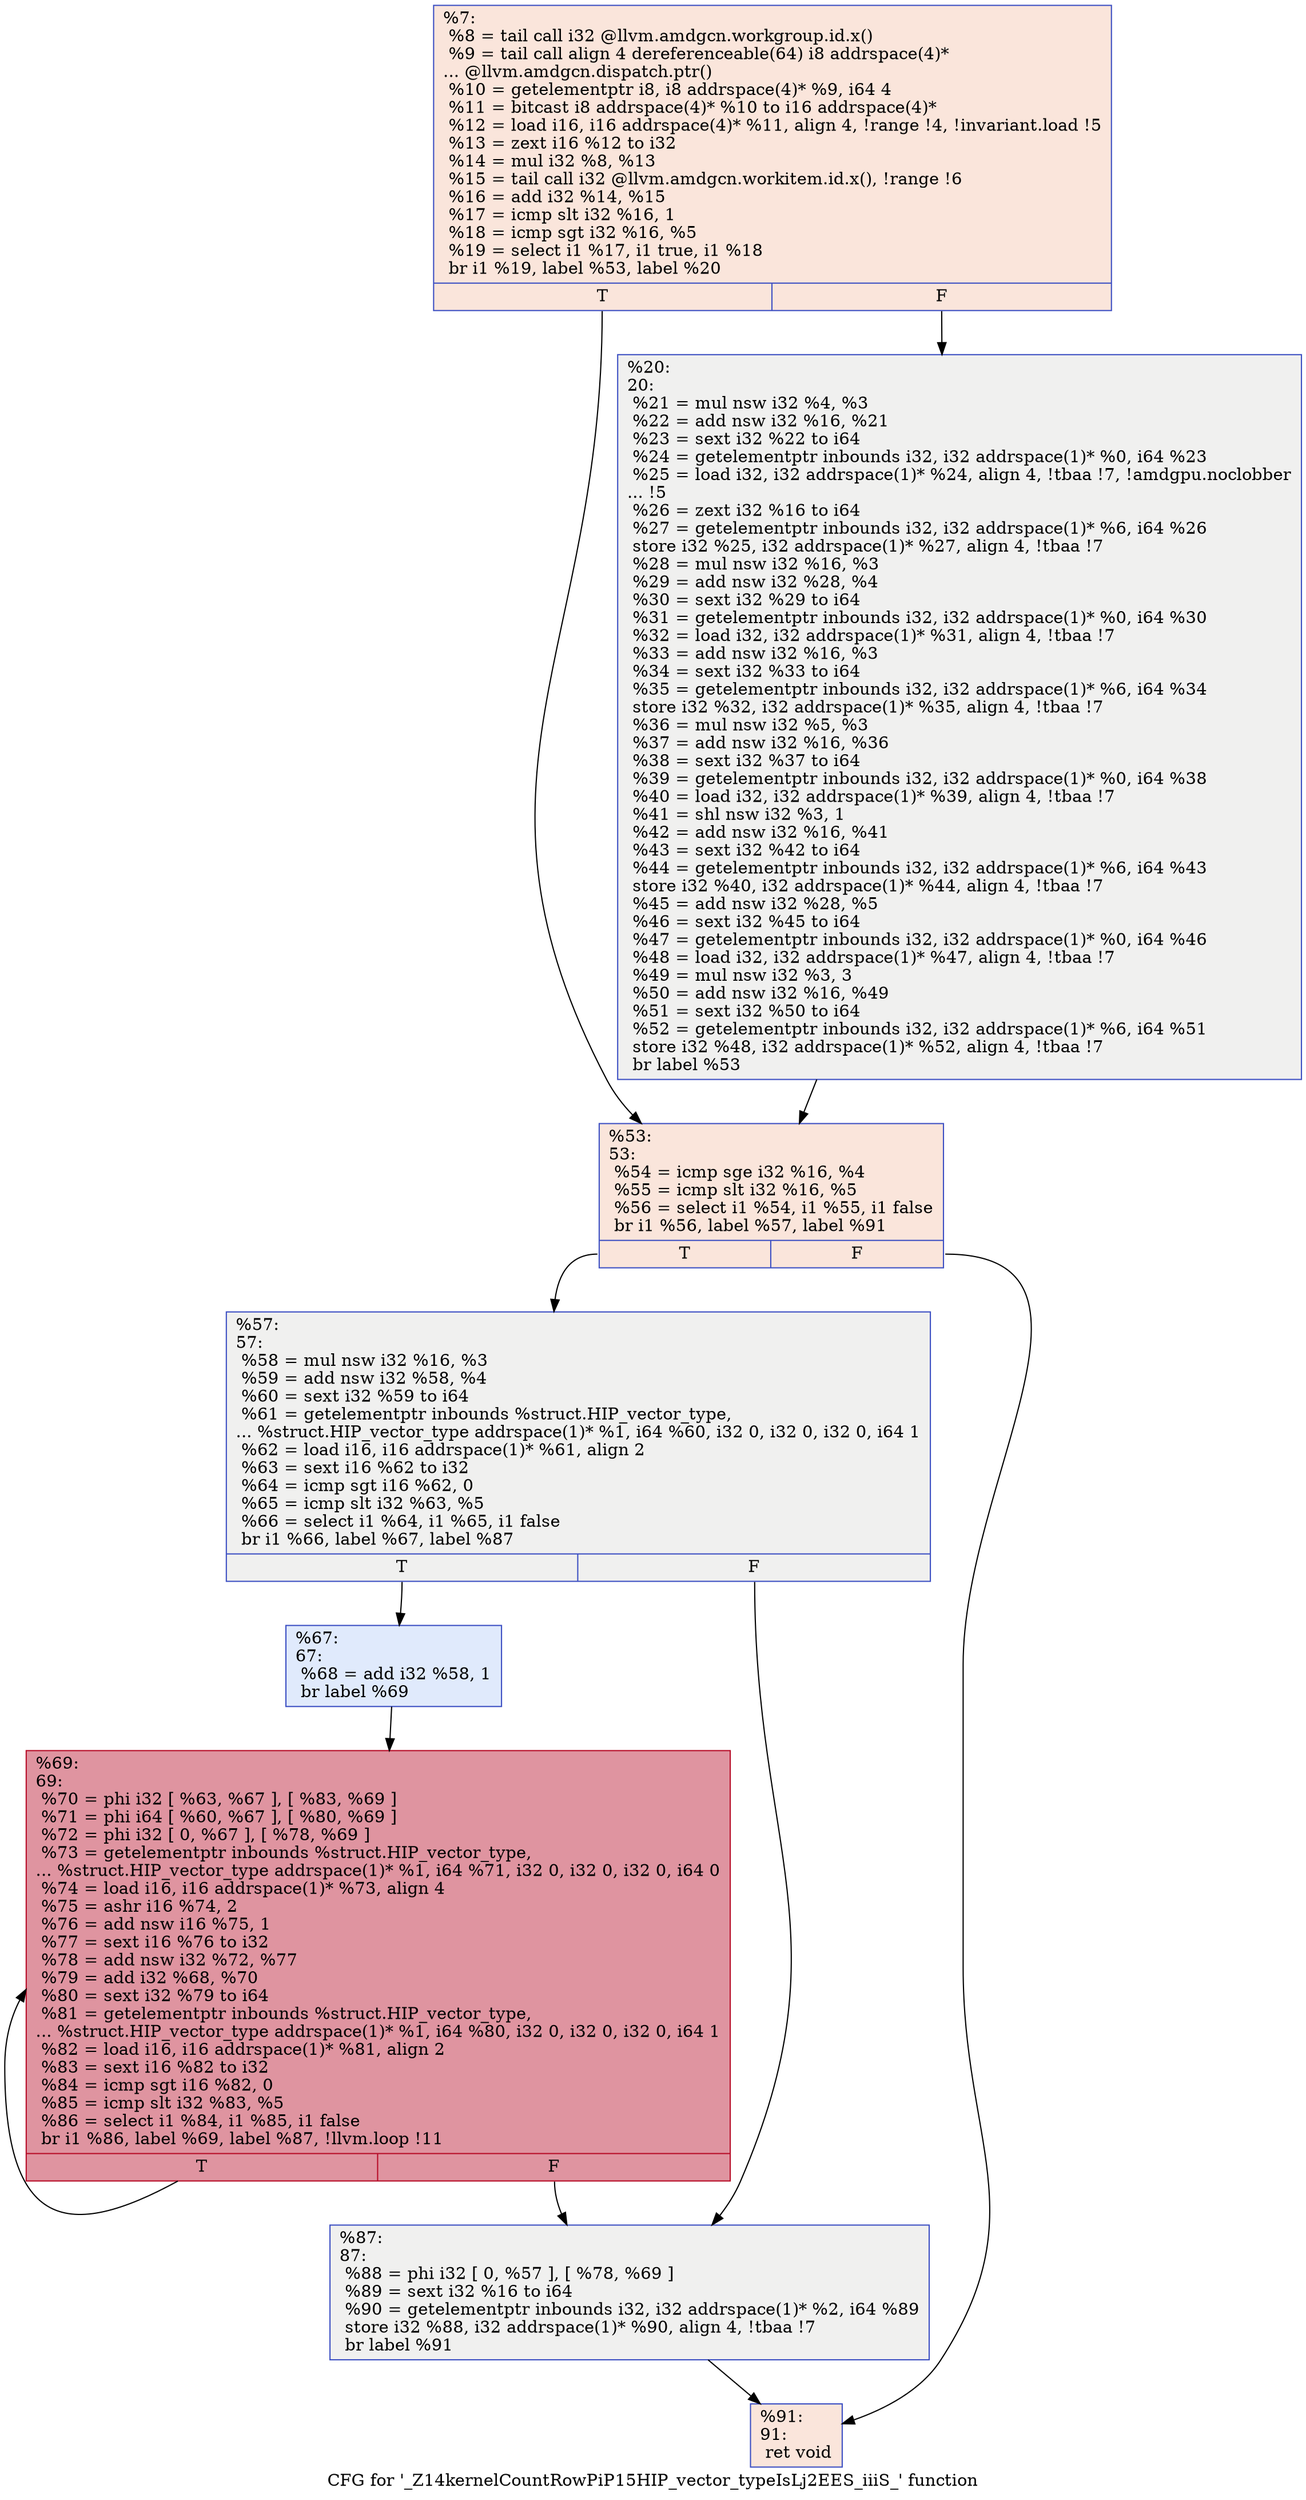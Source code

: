 digraph "CFG for '_Z14kernelCountRowPiP15HIP_vector_typeIsLj2EES_iiiS_' function" {
	label="CFG for '_Z14kernelCountRowPiP15HIP_vector_typeIsLj2EES_iiiS_' function";

	Node0x452a7c0 [shape=record,color="#3d50c3ff", style=filled, fillcolor="#f4c5ad70",label="{%7:\l  %8 = tail call i32 @llvm.amdgcn.workgroup.id.x()\l  %9 = tail call align 4 dereferenceable(64) i8 addrspace(4)*\l... @llvm.amdgcn.dispatch.ptr()\l  %10 = getelementptr i8, i8 addrspace(4)* %9, i64 4\l  %11 = bitcast i8 addrspace(4)* %10 to i16 addrspace(4)*\l  %12 = load i16, i16 addrspace(4)* %11, align 4, !range !4, !invariant.load !5\l  %13 = zext i16 %12 to i32\l  %14 = mul i32 %8, %13\l  %15 = tail call i32 @llvm.amdgcn.workitem.id.x(), !range !6\l  %16 = add i32 %14, %15\l  %17 = icmp slt i32 %16, 1\l  %18 = icmp sgt i32 %16, %5\l  %19 = select i1 %17, i1 true, i1 %18\l  br i1 %19, label %53, label %20\l|{<s0>T|<s1>F}}"];
	Node0x452a7c0:s0 -> Node0x452c810;
	Node0x452a7c0:s1 -> Node0x452c8a0;
	Node0x452c8a0 [shape=record,color="#3d50c3ff", style=filled, fillcolor="#dedcdb70",label="{%20:\l20:                                               \l  %21 = mul nsw i32 %4, %3\l  %22 = add nsw i32 %16, %21\l  %23 = sext i32 %22 to i64\l  %24 = getelementptr inbounds i32, i32 addrspace(1)* %0, i64 %23\l  %25 = load i32, i32 addrspace(1)* %24, align 4, !tbaa !7, !amdgpu.noclobber\l... !5\l  %26 = zext i32 %16 to i64\l  %27 = getelementptr inbounds i32, i32 addrspace(1)* %6, i64 %26\l  store i32 %25, i32 addrspace(1)* %27, align 4, !tbaa !7\l  %28 = mul nsw i32 %16, %3\l  %29 = add nsw i32 %28, %4\l  %30 = sext i32 %29 to i64\l  %31 = getelementptr inbounds i32, i32 addrspace(1)* %0, i64 %30\l  %32 = load i32, i32 addrspace(1)* %31, align 4, !tbaa !7\l  %33 = add nsw i32 %16, %3\l  %34 = sext i32 %33 to i64\l  %35 = getelementptr inbounds i32, i32 addrspace(1)* %6, i64 %34\l  store i32 %32, i32 addrspace(1)* %35, align 4, !tbaa !7\l  %36 = mul nsw i32 %5, %3\l  %37 = add nsw i32 %16, %36\l  %38 = sext i32 %37 to i64\l  %39 = getelementptr inbounds i32, i32 addrspace(1)* %0, i64 %38\l  %40 = load i32, i32 addrspace(1)* %39, align 4, !tbaa !7\l  %41 = shl nsw i32 %3, 1\l  %42 = add nsw i32 %16, %41\l  %43 = sext i32 %42 to i64\l  %44 = getelementptr inbounds i32, i32 addrspace(1)* %6, i64 %43\l  store i32 %40, i32 addrspace(1)* %44, align 4, !tbaa !7\l  %45 = add nsw i32 %28, %5\l  %46 = sext i32 %45 to i64\l  %47 = getelementptr inbounds i32, i32 addrspace(1)* %0, i64 %46\l  %48 = load i32, i32 addrspace(1)* %47, align 4, !tbaa !7\l  %49 = mul nsw i32 %3, 3\l  %50 = add nsw i32 %16, %49\l  %51 = sext i32 %50 to i64\l  %52 = getelementptr inbounds i32, i32 addrspace(1)* %6, i64 %51\l  store i32 %48, i32 addrspace(1)* %52, align 4, !tbaa !7\l  br label %53\l}"];
	Node0x452c8a0 -> Node0x452c810;
	Node0x452c810 [shape=record,color="#3d50c3ff", style=filled, fillcolor="#f4c5ad70",label="{%53:\l53:                                               \l  %54 = icmp sge i32 %16, %4\l  %55 = icmp slt i32 %16, %5\l  %56 = select i1 %54, i1 %55, i1 false\l  br i1 %56, label %57, label %91\l|{<s0>T|<s1>F}}"];
	Node0x452c810:s0 -> Node0x452ee70;
	Node0x452c810:s1 -> Node0x452eec0;
	Node0x452ee70 [shape=record,color="#3d50c3ff", style=filled, fillcolor="#dedcdb70",label="{%57:\l57:                                               \l  %58 = mul nsw i32 %16, %3\l  %59 = add nsw i32 %58, %4\l  %60 = sext i32 %59 to i64\l  %61 = getelementptr inbounds %struct.HIP_vector_type,\l... %struct.HIP_vector_type addrspace(1)* %1, i64 %60, i32 0, i32 0, i32 0, i64 1\l  %62 = load i16, i16 addrspace(1)* %61, align 2\l  %63 = sext i16 %62 to i32\l  %64 = icmp sgt i16 %62, 0\l  %65 = icmp slt i32 %63, %5\l  %66 = select i1 %64, i1 %65, i1 false\l  br i1 %66, label %67, label %87\l|{<s0>T|<s1>F}}"];
	Node0x452ee70:s0 -> Node0x452dfd0;
	Node0x452ee70:s1 -> Node0x452e020;
	Node0x452dfd0 [shape=record,color="#3d50c3ff", style=filled, fillcolor="#b9d0f970",label="{%67:\l67:                                               \l  %68 = add i32 %58, 1\l  br label %69\l}"];
	Node0x452dfd0 -> Node0x452fa50;
	Node0x452fa50 [shape=record,color="#b70d28ff", style=filled, fillcolor="#b70d2870",label="{%69:\l69:                                               \l  %70 = phi i32 [ %63, %67 ], [ %83, %69 ]\l  %71 = phi i64 [ %60, %67 ], [ %80, %69 ]\l  %72 = phi i32 [ 0, %67 ], [ %78, %69 ]\l  %73 = getelementptr inbounds %struct.HIP_vector_type,\l... %struct.HIP_vector_type addrspace(1)* %1, i64 %71, i32 0, i32 0, i32 0, i64 0\l  %74 = load i16, i16 addrspace(1)* %73, align 4\l  %75 = ashr i16 %74, 2\l  %76 = add nsw i16 %75, 1\l  %77 = sext i16 %76 to i32\l  %78 = add nsw i32 %72, %77\l  %79 = add i32 %68, %70\l  %80 = sext i32 %79 to i64\l  %81 = getelementptr inbounds %struct.HIP_vector_type,\l... %struct.HIP_vector_type addrspace(1)* %1, i64 %80, i32 0, i32 0, i32 0, i64 1\l  %82 = load i16, i16 addrspace(1)* %81, align 2\l  %83 = sext i16 %82 to i32\l  %84 = icmp sgt i16 %82, 0\l  %85 = icmp slt i32 %83, %5\l  %86 = select i1 %84, i1 %85, i1 false\l  br i1 %86, label %69, label %87, !llvm.loop !11\l|{<s0>T|<s1>F}}"];
	Node0x452fa50:s0 -> Node0x452fa50;
	Node0x452fa50:s1 -> Node0x452e020;
	Node0x452e020 [shape=record,color="#3d50c3ff", style=filled, fillcolor="#dedcdb70",label="{%87:\l87:                                               \l  %88 = phi i32 [ 0, %57 ], [ %78, %69 ]\l  %89 = sext i32 %16 to i64\l  %90 = getelementptr inbounds i32, i32 addrspace(1)* %2, i64 %89\l  store i32 %88, i32 addrspace(1)* %90, align 4, !tbaa !7\l  br label %91\l}"];
	Node0x452e020 -> Node0x452eec0;
	Node0x452eec0 [shape=record,color="#3d50c3ff", style=filled, fillcolor="#f4c5ad70",label="{%91:\l91:                                               \l  ret void\l}"];
}
